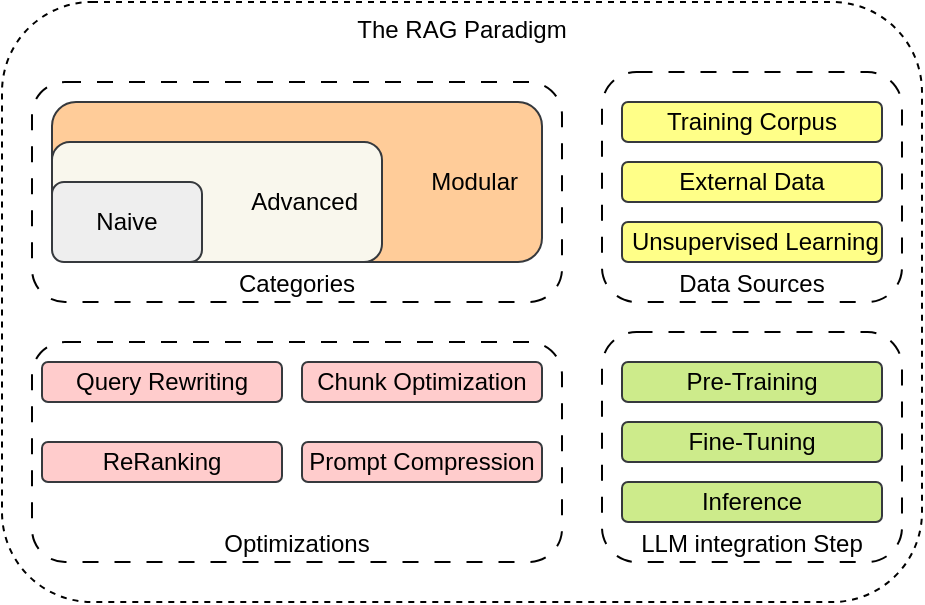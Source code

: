 <mxfile version="22.1.11" type="device">
  <diagram name="Page-1" id="C5aUiLeyxTZzUa3XbaEz">
    <mxGraphModel dx="1569" dy="1171" grid="1" gridSize="10" guides="1" tooltips="1" connect="1" arrows="1" fold="1" page="1" pageScale="1" pageWidth="850" pageHeight="1100" math="0" shadow="0">
      <root>
        <mxCell id="0" />
        <mxCell id="1" parent="0" />
        <mxCell id="K9YLSskk2VNoMIyeKcpN-2" value="The RAG Paradigm" style="rounded=1;whiteSpace=wrap;html=1;verticalAlign=top;align=center;fillColor=none;dashed=1;" parent="1" vertex="1">
          <mxGeometry x="370" y="370" width="460" height="300" as="geometry" />
        </mxCell>
        <mxCell id="54oGW-9EAU5-F3137wxp-8" value="LLM integration Step" style="rounded=1;whiteSpace=wrap;html=1;verticalAlign=bottom;fillColor=none;dashed=1;dashPattern=8 8;" vertex="1" parent="1">
          <mxGeometry x="670" y="535" width="150" height="115" as="geometry" />
        </mxCell>
        <mxCell id="54oGW-9EAU5-F3137wxp-4" value="Data Sources" style="rounded=1;whiteSpace=wrap;html=1;verticalAlign=bottom;fillColor=none;dashed=1;dashPattern=8 8;" vertex="1" parent="1">
          <mxGeometry x="670" y="405" width="150" height="115" as="geometry" />
        </mxCell>
        <mxCell id="K9YLSskk2VNoMIyeKcpN-5" value="Modular&amp;nbsp; &amp;nbsp;" style="rounded=1;whiteSpace=wrap;html=1;fillColor=#ffcc99;align=right;strokeColor=#36393d;" parent="1" vertex="1">
          <mxGeometry x="395" y="420" width="245" height="80" as="geometry" />
        </mxCell>
        <mxCell id="K9YLSskk2VNoMIyeKcpN-4" value="Advanced&amp;nbsp; &amp;nbsp;" style="rounded=1;whiteSpace=wrap;html=1;fillColor=#f9f7ed;align=right;strokeColor=#36393d;" parent="1" vertex="1">
          <mxGeometry x="395" y="440" width="165" height="60" as="geometry" />
        </mxCell>
        <mxCell id="K9YLSskk2VNoMIyeKcpN-3" value="Naive" style="rounded=1;whiteSpace=wrap;html=1;fillColor=#eeeeee;strokeColor=#36393d;" parent="1" vertex="1">
          <mxGeometry x="395" y="460" width="75" height="40" as="geometry" />
        </mxCell>
        <mxCell id="K9YLSskk2VNoMIyeKcpN-8" value="Optimizations" style="rounded=1;whiteSpace=wrap;html=1;verticalAlign=bottom;fillColor=none;dashed=1;dashPattern=8 8;" parent="1" vertex="1">
          <mxGeometry x="385" y="540" width="265" height="110" as="geometry" />
        </mxCell>
        <mxCell id="K9YLSskk2VNoMIyeKcpN-9" value="Query Rewriting" style="rounded=1;whiteSpace=wrap;html=1;fillColor=#ffcccc;strokeColor=#36393d;" parent="1" vertex="1">
          <mxGeometry x="390" y="550" width="120" height="20" as="geometry" />
        </mxCell>
        <mxCell id="K9YLSskk2VNoMIyeKcpN-10" value="ReRanking" style="rounded=1;whiteSpace=wrap;html=1;fillColor=#ffcccc;strokeColor=#36393d;" parent="1" vertex="1">
          <mxGeometry x="390" y="590" width="120" height="20" as="geometry" />
        </mxCell>
        <mxCell id="K9YLSskk2VNoMIyeKcpN-11" value="Chunk Optimization" style="rounded=1;whiteSpace=wrap;html=1;fillColor=#ffcccc;strokeColor=#36393d;" parent="1" vertex="1">
          <mxGeometry x="520" y="550" width="120" height="20" as="geometry" />
        </mxCell>
        <mxCell id="K9YLSskk2VNoMIyeKcpN-12" value="Prompt Compression" style="rounded=1;whiteSpace=wrap;html=1;fillColor=#ffcccc;strokeColor=#36393d;" parent="1" vertex="1">
          <mxGeometry x="520" y="590" width="120" height="20" as="geometry" />
        </mxCell>
        <mxCell id="K9YLSskk2VNoMIyeKcpN-14" value="Categories" style="rounded=1;whiteSpace=wrap;html=1;verticalAlign=bottom;fillColor=none;dashed=1;dashPattern=8 8;" parent="1" vertex="1">
          <mxGeometry x="385" y="410" width="265" height="110" as="geometry" />
        </mxCell>
        <mxCell id="54oGW-9EAU5-F3137wxp-9" value="Training Corpus" style="rounded=1;whiteSpace=wrap;html=1;fillColor=#ffff88;strokeColor=#36393d;" vertex="1" parent="1">
          <mxGeometry x="680" y="420" width="130" height="20" as="geometry" />
        </mxCell>
        <mxCell id="54oGW-9EAU5-F3137wxp-10" value="External Data" style="rounded=1;whiteSpace=wrap;html=1;fillColor=#ffff88;strokeColor=#36393d;" vertex="1" parent="1">
          <mxGeometry x="680" y="450" width="130" height="20" as="geometry" />
        </mxCell>
        <mxCell id="54oGW-9EAU5-F3137wxp-11" value="&amp;nbsp;Unsupervised Learning" style="rounded=1;whiteSpace=wrap;html=1;fillColor=#ffff88;strokeColor=#36393d;" vertex="1" parent="1">
          <mxGeometry x="680" y="480" width="130" height="20" as="geometry" />
        </mxCell>
        <mxCell id="54oGW-9EAU5-F3137wxp-12" value="Pre-Training" style="rounded=1;whiteSpace=wrap;html=1;fillColor=#cdeb8b;strokeColor=#36393d;" vertex="1" parent="1">
          <mxGeometry x="680" y="550" width="130" height="20" as="geometry" />
        </mxCell>
        <mxCell id="54oGW-9EAU5-F3137wxp-13" value="Fine-Tuning" style="rounded=1;whiteSpace=wrap;html=1;fillColor=#cdeb8b;strokeColor=#36393d;" vertex="1" parent="1">
          <mxGeometry x="680" y="580" width="130" height="20" as="geometry" />
        </mxCell>
        <mxCell id="54oGW-9EAU5-F3137wxp-14" value="Inference" style="rounded=1;whiteSpace=wrap;html=1;fillColor=#cdeb8b;strokeColor=#36393d;" vertex="1" parent="1">
          <mxGeometry x="680" y="610" width="130" height="20" as="geometry" />
        </mxCell>
      </root>
    </mxGraphModel>
  </diagram>
</mxfile>
